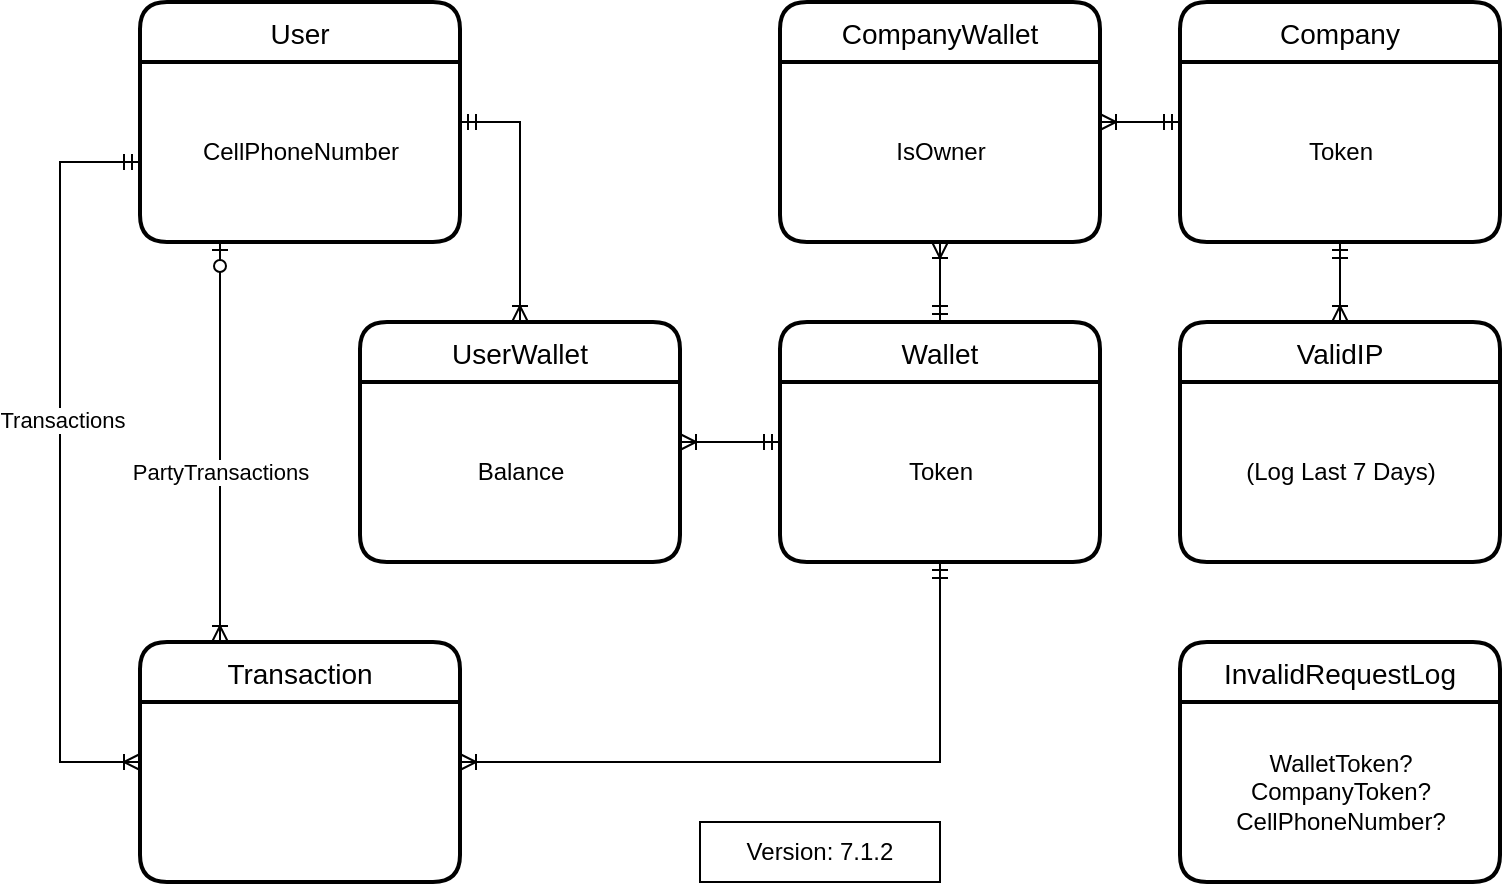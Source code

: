 <mxfile version="20.6.0" type="device"><diagram id="t_FQGmWB_zXW7bSOUXKe" name="Page-1"><mxGraphModel dx="1648" dy="790" grid="1" gridSize="10" guides="1" tooltips="1" connect="1" arrows="1" fold="1" page="1" pageScale="1" pageWidth="1169" pageHeight="827" math="0" shadow="0"><root><mxCell id="0"/><mxCell id="1" parent="0"/><mxCell id="vtHtTVg7YbYKrz3AZ_RN-11" value="User" style="swimlane;childLayout=stackLayout;horizontal=1;startSize=30;horizontalStack=0;rounded=1;fontSize=14;fontStyle=0;strokeWidth=2;resizeParent=0;resizeLast=1;shadow=0;dashed=0;align=center;" parent="1" vertex="1"><mxGeometry x="120" y="40" width="160" height="120" as="geometry"/></mxCell><mxCell id="7GQ3OlHliLP0SzwUQ5NP-1" value="CellPhoneNumber" style="text;html=1;align=center;verticalAlign=middle;resizable=0;points=[];autosize=1;strokeColor=none;fillColor=none;" vertex="1" parent="vtHtTVg7YbYKrz3AZ_RN-11"><mxGeometry y="30" width="160" height="90" as="geometry"/></mxCell><mxCell id="vtHtTVg7YbYKrz3AZ_RN-14" value="Company" style="swimlane;childLayout=stackLayout;horizontal=1;startSize=30;horizontalStack=0;rounded=1;fontSize=14;fontStyle=0;strokeWidth=2;resizeParent=0;resizeLast=1;shadow=0;dashed=0;align=center;" parent="1" vertex="1"><mxGeometry x="640" y="40" width="160" height="120" as="geometry"/></mxCell><mxCell id="hZhWgrIl15guTYh1dGdz-1" value="Token" style="text;html=1;align=center;verticalAlign=middle;resizable=0;points=[];autosize=1;strokeColor=none;fillColor=none;" parent="vtHtTVg7YbYKrz3AZ_RN-14" vertex="1"><mxGeometry y="30" width="160" height="90" as="geometry"/></mxCell><mxCell id="vtHtTVg7YbYKrz3AZ_RN-15" value="Wallet" style="swimlane;childLayout=stackLayout;horizontal=1;startSize=30;horizontalStack=0;rounded=1;fontSize=14;fontStyle=0;strokeWidth=2;resizeParent=0;resizeLast=1;shadow=0;dashed=0;align=center;" parent="1" vertex="1"><mxGeometry x="440" y="200" width="160" height="120" as="geometry"/></mxCell><mxCell id="hZhWgrIl15guTYh1dGdz-2" value="Token" style="text;html=1;align=center;verticalAlign=middle;resizable=0;points=[];autosize=1;strokeColor=none;fillColor=none;" parent="vtHtTVg7YbYKrz3AZ_RN-15" vertex="1"><mxGeometry y="30" width="160" height="90" as="geometry"/></mxCell><mxCell id="vtHtTVg7YbYKrz3AZ_RN-16" value="" style="fontSize=12;html=1;endArrow=ERoneToMany;startArrow=ERmandOne;rounded=0;entryX=1;entryY=0.5;entryDx=0;entryDy=0;exitX=0;exitY=0.5;exitDx=0;exitDy=0;" parent="1" source="vtHtTVg7YbYKrz3AZ_RN-14" target="-DGkb8YkxDXSGM9fcnzq-2" edge="1"><mxGeometry width="100" height="100" relative="1" as="geometry"><mxPoint x="630" y="100" as="sourcePoint"/><mxPoint x="750" y="360" as="targetPoint"/></mxGeometry></mxCell><mxCell id="vtHtTVg7YbYKrz3AZ_RN-17" value="UserWallet" style="swimlane;childLayout=stackLayout;horizontal=1;startSize=30;horizontalStack=0;rounded=1;fontSize=14;fontStyle=0;strokeWidth=2;resizeParent=0;resizeLast=1;shadow=0;dashed=0;align=center;" parent="1" vertex="1"><mxGeometry x="230" y="200" width="160" height="120" as="geometry"/></mxCell><mxCell id="-DGkb8YkxDXSGM9fcnzq-5" value="Balance" style="text;html=1;align=center;verticalAlign=middle;resizable=0;points=[];autosize=1;strokeColor=none;fillColor=none;" parent="vtHtTVg7YbYKrz3AZ_RN-17" vertex="1"><mxGeometry y="30" width="160" height="90" as="geometry"/></mxCell><mxCell id="vtHtTVg7YbYKrz3AZ_RN-18" value="" style="edgeStyle=orthogonalEdgeStyle;fontSize=12;html=1;endArrow=ERoneToMany;startArrow=ERmandOne;rounded=0;entryX=1;entryY=0.5;entryDx=0;entryDy=0;exitX=0;exitY=0.5;exitDx=0;exitDy=0;" parent="1" source="vtHtTVg7YbYKrz3AZ_RN-15" target="vtHtTVg7YbYKrz3AZ_RN-17" edge="1"><mxGeometry width="100" height="100" relative="1" as="geometry"><mxPoint x="610" y="290" as="sourcePoint"/><mxPoint x="500" y="190" as="targetPoint"/></mxGeometry></mxCell><mxCell id="vtHtTVg7YbYKrz3AZ_RN-19" value="" style="fontSize=12;html=1;endArrow=ERoneToMany;startArrow=ERmandOne;rounded=0;exitX=1;exitY=0.5;exitDx=0;exitDy=0;entryX=0.5;entryY=0;entryDx=0;entryDy=0;edgeStyle=orthogonalEdgeStyle;" parent="1" source="vtHtTVg7YbYKrz3AZ_RN-11" target="vtHtTVg7YbYKrz3AZ_RN-17" edge="1"><mxGeometry width="100" height="100" relative="1" as="geometry"><mxPoint x="77" y="100" as="sourcePoint"/><mxPoint x="190" y="360" as="targetPoint"/></mxGeometry></mxCell><mxCell id="vtHtTVg7YbYKrz3AZ_RN-20" value="Transaction" style="swimlane;childLayout=stackLayout;horizontal=1;startSize=30;horizontalStack=0;rounded=1;fontSize=14;fontStyle=0;strokeWidth=2;resizeParent=0;resizeLast=1;shadow=0;dashed=0;align=center;" parent="1" vertex="1"><mxGeometry x="120" y="360" width="160" height="120" as="geometry"/></mxCell><mxCell id="vtHtTVg7YbYKrz3AZ_RN-21" value="" style="edgeStyle=orthogonalEdgeStyle;fontSize=12;html=1;endArrow=ERoneToMany;startArrow=ERmandOne;rounded=0;entryX=1;entryY=0.5;entryDx=0;entryDy=0;exitX=0.5;exitY=1;exitDx=0;exitDy=0;" parent="1" source="vtHtTVg7YbYKrz3AZ_RN-15" target="vtHtTVg7YbYKrz3AZ_RN-20" edge="1"><mxGeometry width="100" height="100" relative="1" as="geometry"><mxPoint x="490" y="470" as="sourcePoint"/><mxPoint x="500" y="360" as="targetPoint"/></mxGeometry></mxCell><mxCell id="vtHtTVg7YbYKrz3AZ_RN-22" value="" style="fontSize=12;html=1;endArrow=ERoneToMany;startArrow=ERmandOne;rounded=0;entryX=0;entryY=0.5;entryDx=0;entryDy=0;edgeStyle=orthogonalEdgeStyle;" parent="1" target="vtHtTVg7YbYKrz3AZ_RN-20" edge="1"><mxGeometry width="100" height="100" relative="1" as="geometry"><mxPoint x="120" y="120" as="sourcePoint"/><mxPoint x="190" y="529" as="targetPoint"/><Array as="points"><mxPoint x="80" y="120"/><mxPoint x="80" y="420"/></Array></mxGeometry></mxCell><mxCell id="0MtHTJcyk314l7dQOl_Q-3" value="Transactions" style="edgeLabel;html=1;align=center;verticalAlign=middle;resizable=0;points=[];" parent="vtHtTVg7YbYKrz3AZ_RN-22" vertex="1" connectable="0"><mxGeometry x="-0.12" y="1" relative="1" as="geometry"><mxPoint y="2" as="offset"/></mxGeometry></mxCell><mxCell id="ZHoAvXk4h7LtMbwjuxKb-1" value="ValidIP" style="swimlane;childLayout=stackLayout;horizontal=1;startSize=30;horizontalStack=0;rounded=1;fontSize=14;fontStyle=0;strokeWidth=2;resizeParent=0;resizeLast=1;shadow=0;dashed=0;align=center;" parent="1" vertex="1"><mxGeometry x="640" y="200" width="160" height="120" as="geometry"/></mxCell><mxCell id="hZhWgrIl15guTYh1dGdz-3" value="(Log Last 7 Days)" style="text;html=1;align=center;verticalAlign=middle;resizable=0;points=[];autosize=1;strokeColor=none;fillColor=none;" parent="ZHoAvXk4h7LtMbwjuxKb-1" vertex="1"><mxGeometry y="30" width="160" height="90" as="geometry"/></mxCell><mxCell id="ZHoAvXk4h7LtMbwjuxKb-2" value="" style="edgeStyle=orthogonalEdgeStyle;fontSize=12;html=1;endArrow=ERoneToMany;startArrow=ERmandOne;rounded=0;entryX=0.5;entryY=0;entryDx=0;entryDy=0;exitX=0.5;exitY=1;exitDx=0;exitDy=0;" parent="1" source="vtHtTVg7YbYKrz3AZ_RN-14" target="ZHoAvXk4h7LtMbwjuxKb-1" edge="1"><mxGeometry width="100" height="100" relative="1" as="geometry"><mxPoint x="440" y="540" as="sourcePoint"/><mxPoint x="150" y="654" as="targetPoint"/></mxGeometry></mxCell><mxCell id="wKGyBWkAC0yILhb7zFJe-1" value="InvalidRequestLog" style="swimlane;childLayout=stackLayout;horizontal=1;startSize=30;horizontalStack=0;rounded=1;fontSize=14;fontStyle=0;strokeWidth=2;resizeParent=0;resizeLast=1;shadow=0;dashed=0;align=center;" parent="1" vertex="1"><mxGeometry x="640" y="360" width="160" height="120" as="geometry"/></mxCell><mxCell id="0MtHTJcyk314l7dQOl_Q-5" value="WalletToken?&lt;br&gt;CompanyToken?&lt;br&gt;CellPhoneNumber?" style="text;html=1;align=center;verticalAlign=middle;resizable=0;points=[];autosize=1;strokeColor=none;fillColor=none;rotation=0;" parent="wKGyBWkAC0yILhb7zFJe-1" vertex="1"><mxGeometry y="30" width="160" height="90" as="geometry"/></mxCell><mxCell id="-DGkb8YkxDXSGM9fcnzq-2" value="CompanyWallet" style="swimlane;childLayout=stackLayout;horizontal=1;startSize=30;horizontalStack=0;rounded=1;fontSize=14;fontStyle=0;strokeWidth=2;resizeParent=0;resizeLast=1;shadow=0;dashed=0;align=center;" parent="1" vertex="1"><mxGeometry x="440" y="40" width="160" height="120" as="geometry"/></mxCell><mxCell id="-DGkb8YkxDXSGM9fcnzq-4" value="IsOwner" style="text;html=1;align=center;verticalAlign=middle;resizable=0;points=[];autosize=1;strokeColor=none;fillColor=none;" parent="-DGkb8YkxDXSGM9fcnzq-2" vertex="1"><mxGeometry y="30" width="160" height="90" as="geometry"/></mxCell><mxCell id="-DGkb8YkxDXSGM9fcnzq-3" value="" style="fontSize=12;html=1;endArrow=ERoneToMany;startArrow=ERmandOne;rounded=0;entryX=0.5;entryY=1;entryDx=0;entryDy=0;exitX=0.5;exitY=0;exitDx=0;exitDy=0;" parent="1" source="vtHtTVg7YbYKrz3AZ_RN-15" target="-DGkb8YkxDXSGM9fcnzq-2" edge="1"><mxGeometry width="100" height="100" relative="1" as="geometry"><mxPoint x="680" y="190" as="sourcePoint"/><mxPoint x="560" y="190" as="targetPoint"/></mxGeometry></mxCell><mxCell id="0MtHTJcyk314l7dQOl_Q-2" value="" style="fontSize=12;html=1;endArrow=ERoneToMany;startArrow=ERzeroToOne;rounded=0;entryX=0.25;entryY=0;entryDx=0;entryDy=0;exitX=0.25;exitY=1;exitDx=0;exitDy=0;" parent="1" source="vtHtTVg7YbYKrz3AZ_RN-11" target="vtHtTVg7YbYKrz3AZ_RN-20" edge="1"><mxGeometry width="100" height="100" relative="1" as="geometry"><mxPoint x="50" y="170" as="sourcePoint"/><mxPoint x="340" y="530" as="targetPoint"/></mxGeometry></mxCell><mxCell id="0MtHTJcyk314l7dQOl_Q-4" value="PartyTransactions" style="edgeLabel;html=1;align=center;verticalAlign=middle;resizable=0;points=[];" parent="0MtHTJcyk314l7dQOl_Q-2" vertex="1" connectable="0"><mxGeometry x="-0.51" y="-2" relative="1" as="geometry"><mxPoint x="2" y="66" as="offset"/></mxGeometry></mxCell><mxCell id="hZhWgrIl15guTYh1dGdz-4" value="Version: 7.1.2" style="rounded=0;whiteSpace=wrap;html=1;" parent="1" vertex="1"><mxGeometry x="400" y="450" width="120" height="30" as="geometry"/></mxCell></root></mxGraphModel></diagram></mxfile>